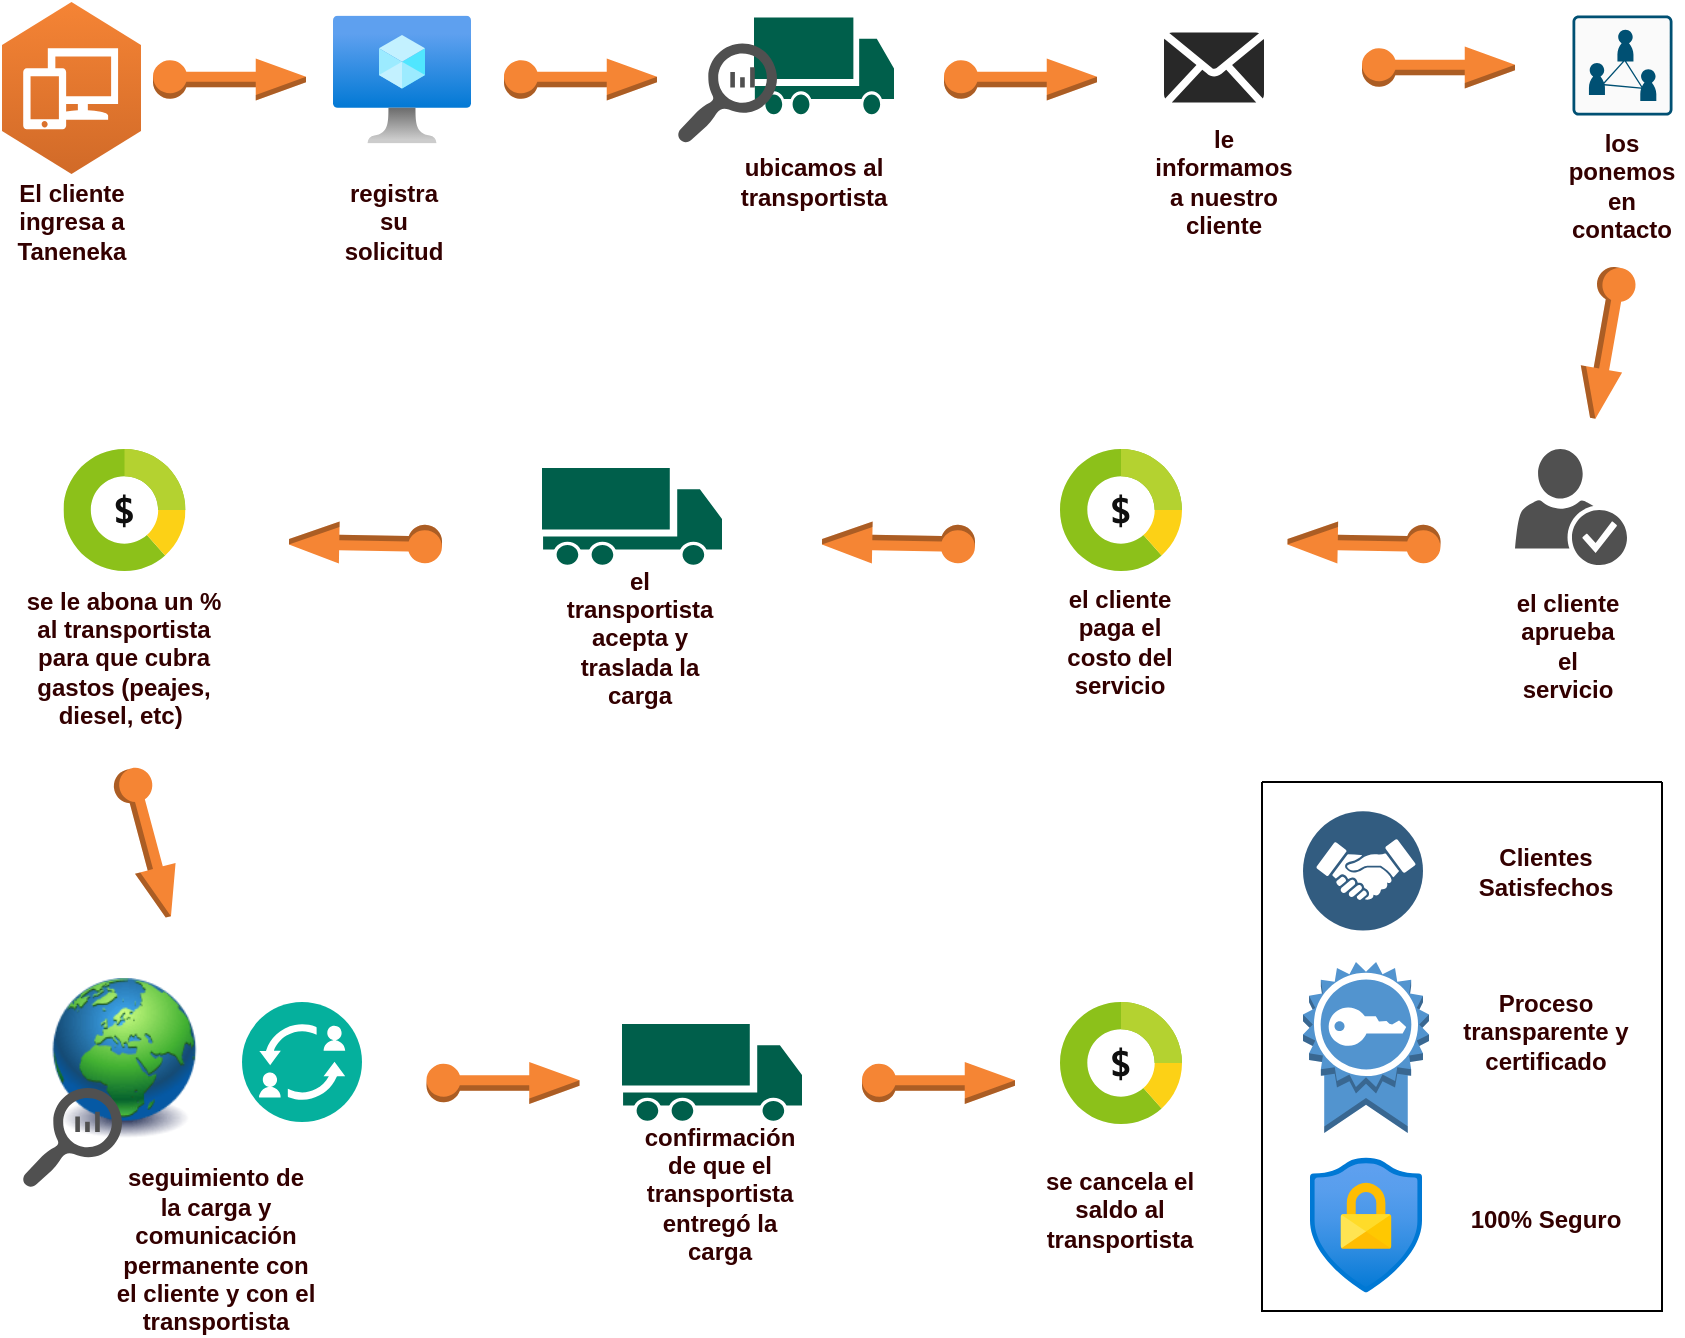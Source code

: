 <mxfile version="20.2.5" type="github">
  <diagram id="C2fSY1v2SiZeoUbDoYyL" name="Page-1">
    <mxGraphModel dx="1038" dy="602" grid="1" gridSize="10" guides="1" tooltips="1" connect="1" arrows="1" fold="1" page="1" pageScale="1" pageWidth="1169" pageHeight="827" math="0" shadow="0">
      <root>
        <mxCell id="0" />
        <mxCell id="1" parent="0" />
        <mxCell id="xm-ksiIEv6j5-uSu17su-44" value="" style="sketch=0;pointerEvents=1;shadow=0;dashed=0;html=1;strokeColor=none;fillColor=#005F4B;labelPosition=center;verticalLabelPosition=bottom;verticalAlign=top;align=center;outlineConnect=0;shape=mxgraph.veeam2.transport;" vertex="1" parent="1">
          <mxGeometry x="536" y="87.75" width="70" height="50" as="geometry" />
        </mxCell>
        <mxCell id="xm-ksiIEv6j5-uSu17su-8" value="" style="image;html=1;image=img/lib/clip_art/general/Earth_globe_128x128.png" vertex="1" parent="1">
          <mxGeometry x="181.25" y="568" width="80" height="80" as="geometry" />
        </mxCell>
        <mxCell id="xm-ksiIEv6j5-uSu17su-12" value="" style="outlineConnect=0;dashed=0;verticalLabelPosition=bottom;verticalAlign=top;align=center;html=1;shape=mxgraph.aws3.elastic_ip;fillColor=#F58534;gradientColor=none;rotation=0;" vertex="1" parent="1">
          <mxGeometry x="235.5" y="108.25" width="76.5" height="21" as="geometry" />
        </mxCell>
        <mxCell id="xm-ksiIEv6j5-uSu17su-13" value="" style="outlineConnect=0;dashed=0;verticalLabelPosition=bottom;verticalAlign=top;align=center;html=1;shape=mxgraph.aws3.workspaces;fillColor=#D16A28;gradientColor=#F58435;gradientDirection=north;" vertex="1" parent="1">
          <mxGeometry x="160" y="80" width="69.5" height="86" as="geometry" />
        </mxCell>
        <mxCell id="xm-ksiIEv6j5-uSu17su-14" value="" style="outlineConnect=0;dashed=0;verticalLabelPosition=bottom;verticalAlign=top;align=center;html=1;shape=mxgraph.aws3.certificate;fillColor=#5294CF;gradientColor=none;" vertex="1" parent="1">
          <mxGeometry x="810.5" y="560" width="63" height="85.5" as="geometry" />
        </mxCell>
        <mxCell id="xm-ksiIEv6j5-uSu17su-16" value="" style="aspect=fixed;html=1;points=[];align=center;image;fontSize=12;image=img/lib/azure2/compute/Virtual_Machine.svg;" vertex="1" parent="1">
          <mxGeometry x="325.5" y="86.75" width="69" height="64" as="geometry" />
        </mxCell>
        <mxCell id="xm-ksiIEv6j5-uSu17su-18" value="" style="aspect=fixed;html=1;points=[];align=center;image;fontSize=12;image=img/lib/azure2/security/Conditional_Access.svg;" vertex="1" parent="1">
          <mxGeometry x="814" y="657.5" width="56.0" height="68" as="geometry" />
        </mxCell>
        <mxCell id="xm-ksiIEv6j5-uSu17su-19" value="" style="sketch=0;pointerEvents=1;shadow=0;dashed=0;html=1;strokeColor=none;labelPosition=center;verticalLabelPosition=bottom;verticalAlign=top;align=center;fillColor=#505050;shape=mxgraph.mscae.oms.log_search" vertex="1" parent="1">
          <mxGeometry x="497.5" y="100.75" width="50" height="50" as="geometry" />
        </mxCell>
        <mxCell id="xm-ksiIEv6j5-uSu17su-23" value="" style="sketch=0;aspect=fixed;html=1;points=[];align=center;image;fontSize=12;image=img/lib/mscae/BillingHub.svg;" vertex="1" parent="1">
          <mxGeometry x="689" y="303.5" width="61" height="61" as="geometry" />
        </mxCell>
        <mxCell id="xm-ksiIEv6j5-uSu17su-25" value="" style="sketch=0;points=[[0.015,0.015,0],[0.985,0.015,0],[0.985,0.985,0],[0.015,0.985,0],[0.25,0,0],[0.5,0,0],[0.75,0,0],[1,0.25,0],[1,0.5,0],[1,0.75,0],[0.75,1,0],[0.5,1,0],[0.25,1,0],[0,0.75,0],[0,0.5,0],[0,0.25,0]];verticalLabelPosition=bottom;html=1;verticalAlign=top;aspect=fixed;align=center;pointerEvents=1;shape=mxgraph.cisco19.rect;prIcon=multipoint_meeting_server;fillColor=#FAFAFA;strokeColor=#005073;" vertex="1" parent="1">
          <mxGeometry x="945.25" y="86.75" width="50" height="50" as="geometry" />
        </mxCell>
        <mxCell id="xm-ksiIEv6j5-uSu17su-30" value="" style="verticalLabelPosition=bottom;sketch=0;html=1;fillColor=#282828;strokeColor=none;verticalAlign=top;pointerEvents=1;align=center;shape=mxgraph.cisco_safe.iot_things_icons.icon34;" vertex="1" parent="1">
          <mxGeometry x="741" y="95.25" width="50" height="35" as="geometry" />
        </mxCell>
        <mxCell id="xm-ksiIEv6j5-uSu17su-31" value="" style="aspect=fixed;perimeter=ellipsePerimeter;html=1;align=center;shadow=0;dashed=0;fontColor=#4277BB;labelBackgroundColor=#ffffff;fontSize=12;spacingTop=3;image;image=img/lib/ibm/blockchain/membership_services_provider_api.svg;" vertex="1" parent="1">
          <mxGeometry x="810.5" y="484.5" width="60" height="60" as="geometry" />
        </mxCell>
        <mxCell id="xm-ksiIEv6j5-uSu17su-32" value="" style="aspect=fixed;perimeter=ellipsePerimeter;html=1;align=center;shadow=0;dashed=0;fontColor=#4277BB;labelBackgroundColor=#ffffff;fontSize=12;spacingTop=3;image;image=img/lib/ibm/blockchain/transaction_manager.svg;" vertex="1" parent="1">
          <mxGeometry x="280" y="580" width="60" height="60" as="geometry" />
        </mxCell>
        <mxCell id="xm-ksiIEv6j5-uSu17su-49" value="El cliente ingresa a Taneneka" style="text;html=1;strokeColor=none;fillColor=none;align=center;verticalAlign=middle;whiteSpace=wrap;rounded=0;fontColor=#330000;fontStyle=1" vertex="1" parent="1">
          <mxGeometry x="164.75" y="180" width="60" height="20" as="geometry" />
        </mxCell>
        <mxCell id="xm-ksiIEv6j5-uSu17su-53" value="registra su solicitud" style="text;html=1;strokeColor=none;fillColor=none;align=center;verticalAlign=middle;whiteSpace=wrap;rounded=0;fontColor=#330000;fontStyle=1" vertex="1" parent="1">
          <mxGeometry x="325.5" y="180" width="60" height="20" as="geometry" />
        </mxCell>
        <mxCell id="xm-ksiIEv6j5-uSu17su-54" value="" style="outlineConnect=0;dashed=0;verticalLabelPosition=bottom;verticalAlign=top;align=center;html=1;shape=mxgraph.aws3.elastic_ip;fillColor=#F58534;gradientColor=none;rotation=0;" vertex="1" parent="1">
          <mxGeometry x="411" y="108.25" width="76.5" height="21" as="geometry" />
        </mxCell>
        <mxCell id="xm-ksiIEv6j5-uSu17su-55" value="ubicamos al transportista" style="text;html=1;strokeColor=none;fillColor=none;align=center;verticalAlign=middle;whiteSpace=wrap;rounded=0;fontColor=#330000;fontStyle=1" vertex="1" parent="1">
          <mxGeometry x="536" y="160" width="60" height="20" as="geometry" />
        </mxCell>
        <mxCell id="xm-ksiIEv6j5-uSu17su-57" value="" style="outlineConnect=0;dashed=0;verticalLabelPosition=bottom;verticalAlign=top;align=center;html=1;shape=mxgraph.aws3.elastic_ip;fillColor=#F58534;gradientColor=none;rotation=0;" vertex="1" parent="1">
          <mxGeometry x="631" y="108.25" width="76.5" height="21" as="geometry" />
        </mxCell>
        <mxCell id="xm-ksiIEv6j5-uSu17su-59" value="" style="sketch=0;pointerEvents=1;shadow=0;dashed=0;html=1;strokeColor=none;labelPosition=center;verticalLabelPosition=bottom;verticalAlign=top;align=center;fillColor=#505050;shape=mxgraph.mscae.oms.log_search" vertex="1" parent="1">
          <mxGeometry x="170" y="623" width="50" height="50" as="geometry" />
        </mxCell>
        <mxCell id="xm-ksiIEv6j5-uSu17su-61" value="le informamos a nuestro cliente" style="text;html=1;strokeColor=none;fillColor=none;align=center;verticalAlign=middle;whiteSpace=wrap;rounded=0;fontColor=#330000;fontStyle=1" vertex="1" parent="1">
          <mxGeometry x="741" y="160" width="60" height="20" as="geometry" />
        </mxCell>
        <mxCell id="xm-ksiIEv6j5-uSu17su-62" value="" style="outlineConnect=0;dashed=0;verticalLabelPosition=bottom;verticalAlign=top;align=center;html=1;shape=mxgraph.aws3.elastic_ip;fillColor=#F58534;gradientColor=none;rotation=100;" vertex="1" parent="1">
          <mxGeometry x="923.75" y="240" width="76.5" height="21" as="geometry" />
        </mxCell>
        <mxCell id="xm-ksiIEv6j5-uSu17su-63" value="los ponemos en contacto" style="text;html=1;strokeColor=none;fillColor=none;align=center;verticalAlign=middle;whiteSpace=wrap;rounded=0;fontColor=#330000;fontStyle=1" vertex="1" parent="1">
          <mxGeometry x="940.25" y="161.75" width="60" height="20" as="geometry" />
        </mxCell>
        <mxCell id="xm-ksiIEv6j5-uSu17su-69" value="" style="sketch=0;pointerEvents=1;shadow=0;dashed=0;html=1;strokeColor=none;fillColor=#505050;labelPosition=center;verticalLabelPosition=bottom;verticalAlign=top;outlineConnect=0;align=center;shape=mxgraph.office.users.credentials;fontColor=#330000;" vertex="1" parent="1">
          <mxGeometry x="916.5" y="303.5" width="56" height="58" as="geometry" />
        </mxCell>
        <mxCell id="xm-ksiIEv6j5-uSu17su-71" value="" style="outlineConnect=0;dashed=0;verticalLabelPosition=bottom;verticalAlign=top;align=center;html=1;shape=mxgraph.aws3.elastic_ip;fillColor=#F58534;gradientColor=none;rotation=-179;" vertex="1" parent="1">
          <mxGeometry x="802.75" y="340" width="76.5" height="21" as="geometry" />
        </mxCell>
        <mxCell id="xm-ksiIEv6j5-uSu17su-72" value="el cliente aprueba el servicio" style="text;html=1;strokeColor=none;fillColor=none;align=center;verticalAlign=middle;whiteSpace=wrap;rounded=0;fontColor=#330000;fontStyle=1" vertex="1" parent="1">
          <mxGeometry x="912.5" y="392" width="60" height="20" as="geometry" />
        </mxCell>
        <mxCell id="xm-ksiIEv6j5-uSu17su-74" value="" style="outlineConnect=0;dashed=0;verticalLabelPosition=bottom;verticalAlign=top;align=center;html=1;shape=mxgraph.aws3.elastic_ip;fillColor=#F58534;gradientColor=none;rotation=-179;" vertex="1" parent="1">
          <mxGeometry x="570" y="340" width="76.5" height="21" as="geometry" />
        </mxCell>
        <mxCell id="xm-ksiIEv6j5-uSu17su-75" value="el cliente paga el costo del servicio" style="text;html=1;strokeColor=none;fillColor=none;align=center;verticalAlign=middle;whiteSpace=wrap;rounded=0;fontColor=#330000;fontStyle=1" vertex="1" parent="1">
          <mxGeometry x="689" y="389.5" width="60" height="20" as="geometry" />
        </mxCell>
        <mxCell id="xm-ksiIEv6j5-uSu17su-78" value="" style="outlineConnect=0;dashed=0;verticalLabelPosition=bottom;verticalAlign=top;align=center;html=1;shape=mxgraph.aws3.elastic_ip;fillColor=#F58534;gradientColor=none;rotation=-179;" vertex="1" parent="1">
          <mxGeometry x="303.5" y="340" width="76.5" height="21" as="geometry" />
        </mxCell>
        <mxCell id="xm-ksiIEv6j5-uSu17su-79" value="" style="sketch=0;aspect=fixed;html=1;points=[];align=center;image;fontSize=12;image=img/lib/mscae/BillingHub.svg;" vertex="1" parent="1">
          <mxGeometry x="190.75" y="303.5" width="61" height="61" as="geometry" />
        </mxCell>
        <mxCell id="xm-ksiIEv6j5-uSu17su-80" value="se le abona un % al transportista para que cubra gastos (peajes, diesel, etc)&amp;nbsp;" style="text;html=1;strokeColor=none;fillColor=none;align=center;verticalAlign=middle;whiteSpace=wrap;rounded=0;fontColor=#330000;fontStyle=1" vertex="1" parent="1">
          <mxGeometry x="170" y="397.5" width="101.5" height="20" as="geometry" />
        </mxCell>
        <mxCell id="xm-ksiIEv6j5-uSu17su-82" value="" style="sketch=0;pointerEvents=1;shadow=0;dashed=0;html=1;strokeColor=none;fillColor=#005F4B;labelPosition=center;verticalLabelPosition=bottom;verticalAlign=top;align=center;outlineConnect=0;shape=mxgraph.veeam2.transport;" vertex="1" parent="1">
          <mxGeometry x="430" y="313" width="90" height="50" as="geometry" />
        </mxCell>
        <mxCell id="xm-ksiIEv6j5-uSu17su-81" value="" style="outlineConnect=0;dashed=0;verticalLabelPosition=bottom;verticalAlign=top;align=center;html=1;shape=mxgraph.aws3.elastic_ip;fillColor=#F58534;gradientColor=none;rotation=75;" vertex="1" parent="1">
          <mxGeometry x="195" y="490" width="76.5" height="21" as="geometry" />
        </mxCell>
        <mxCell id="xm-ksiIEv6j5-uSu17su-84" value="el transportista acepta y traslada la carga" style="text;html=1;strokeColor=none;fillColor=none;align=center;verticalAlign=middle;whiteSpace=wrap;rounded=0;fontColor=#330000;fontStyle=1" vertex="1" parent="1">
          <mxGeometry x="448.75" y="387.5" width="60" height="20" as="geometry" />
        </mxCell>
        <mxCell id="xm-ksiIEv6j5-uSu17su-85" value="" style="outlineConnect=0;dashed=0;verticalLabelPosition=bottom;verticalAlign=top;align=center;html=1;shape=mxgraph.aws3.elastic_ip;fillColor=#F58534;gradientColor=none;rotation=0;" vertex="1" parent="1">
          <mxGeometry x="590" y="610" width="76.5" height="21" as="geometry" />
        </mxCell>
        <mxCell id="xm-ksiIEv6j5-uSu17su-86" value="" style="outlineConnect=0;dashed=0;verticalLabelPosition=bottom;verticalAlign=top;align=center;html=1;shape=mxgraph.aws3.elastic_ip;fillColor=#F58534;gradientColor=none;rotation=0;" vertex="1" parent="1">
          <mxGeometry x="372.25" y="610" width="76.5" height="21" as="geometry" />
        </mxCell>
        <mxCell id="xm-ksiIEv6j5-uSu17su-87" value="seguimiento de la carga y comunicación permanente con el cliente y con el transportista" style="text;html=1;strokeColor=none;fillColor=none;align=center;verticalAlign=middle;whiteSpace=wrap;rounded=0;fontColor=#330000;fontStyle=1" vertex="1" parent="1">
          <mxGeometry x="215.75" y="694" width="101.5" height="20" as="geometry" />
        </mxCell>
        <mxCell id="xm-ksiIEv6j5-uSu17su-88" value="" style="sketch=0;pointerEvents=1;shadow=0;dashed=0;html=1;strokeColor=none;fillColor=#005F4B;labelPosition=center;verticalLabelPosition=bottom;verticalAlign=top;align=center;outlineConnect=0;shape=mxgraph.veeam2.transport;" vertex="1" parent="1">
          <mxGeometry x="470" y="591" width="90" height="50" as="geometry" />
        </mxCell>
        <mxCell id="xm-ksiIEv6j5-uSu17su-89" value="confirmación de que el transportista entregó la carga" style="text;html=1;strokeColor=none;fillColor=none;align=center;verticalAlign=middle;whiteSpace=wrap;rounded=0;fontColor=#330000;fontStyle=1" vertex="1" parent="1">
          <mxGeometry x="488.75" y="665.5" width="60" height="20" as="geometry" />
        </mxCell>
        <mxCell id="xm-ksiIEv6j5-uSu17su-90" value="" style="sketch=0;aspect=fixed;html=1;points=[];align=center;image;fontSize=12;image=img/lib/mscae/BillingHub.svg;" vertex="1" parent="1">
          <mxGeometry x="689" y="580" width="61" height="61" as="geometry" />
        </mxCell>
        <mxCell id="xm-ksiIEv6j5-uSu17su-91" value="se cancela el saldo al transportista" style="text;html=1;strokeColor=none;fillColor=none;align=center;verticalAlign=middle;whiteSpace=wrap;rounded=0;fontColor=#330000;fontStyle=1" vertex="1" parent="1">
          <mxGeometry x="668.25" y="674" width="101.5" height="20" as="geometry" />
        </mxCell>
        <mxCell id="xm-ksiIEv6j5-uSu17su-92" value="" style="outlineConnect=0;dashed=0;verticalLabelPosition=bottom;verticalAlign=top;align=center;html=1;shape=mxgraph.aws3.elastic_ip;fillColor=#F58534;gradientColor=none;rotation=0;" vertex="1" parent="1">
          <mxGeometry x="840" y="102.25" width="76.5" height="21" as="geometry" />
        </mxCell>
        <mxCell id="xm-ksiIEv6j5-uSu17su-100" value="Clientes Satisfechos" style="text;html=1;strokeColor=none;fillColor=none;align=center;verticalAlign=middle;whiteSpace=wrap;rounded=0;fontColor=#330000;fontStyle=1" vertex="1" parent="1">
          <mxGeometry x="880.5" y="504.5" width="101.5" height="20" as="geometry" />
        </mxCell>
        <mxCell id="xm-ksiIEv6j5-uSu17su-101" value="Proceso transparente y certificado" style="text;html=1;strokeColor=none;fillColor=none;align=center;verticalAlign=middle;whiteSpace=wrap;rounded=0;fontColor=#330000;fontStyle=1" vertex="1" parent="1">
          <mxGeometry x="880.5" y="584.5" width="101.5" height="20" as="geometry" />
        </mxCell>
        <mxCell id="xm-ksiIEv6j5-uSu17su-102" value="100% Seguro" style="text;html=1;strokeColor=none;fillColor=none;align=center;verticalAlign=middle;whiteSpace=wrap;rounded=0;fontColor=#330000;fontStyle=1" vertex="1" parent="1">
          <mxGeometry x="880.5" y="678.5" width="101.5" height="20" as="geometry" />
        </mxCell>
        <mxCell id="xm-ksiIEv6j5-uSu17su-104" value="" style="swimlane;startSize=0;fontColor=#330000;" vertex="1" parent="1">
          <mxGeometry x="790" y="470" width="200" height="264.5" as="geometry" />
        </mxCell>
      </root>
    </mxGraphModel>
  </diagram>
</mxfile>
